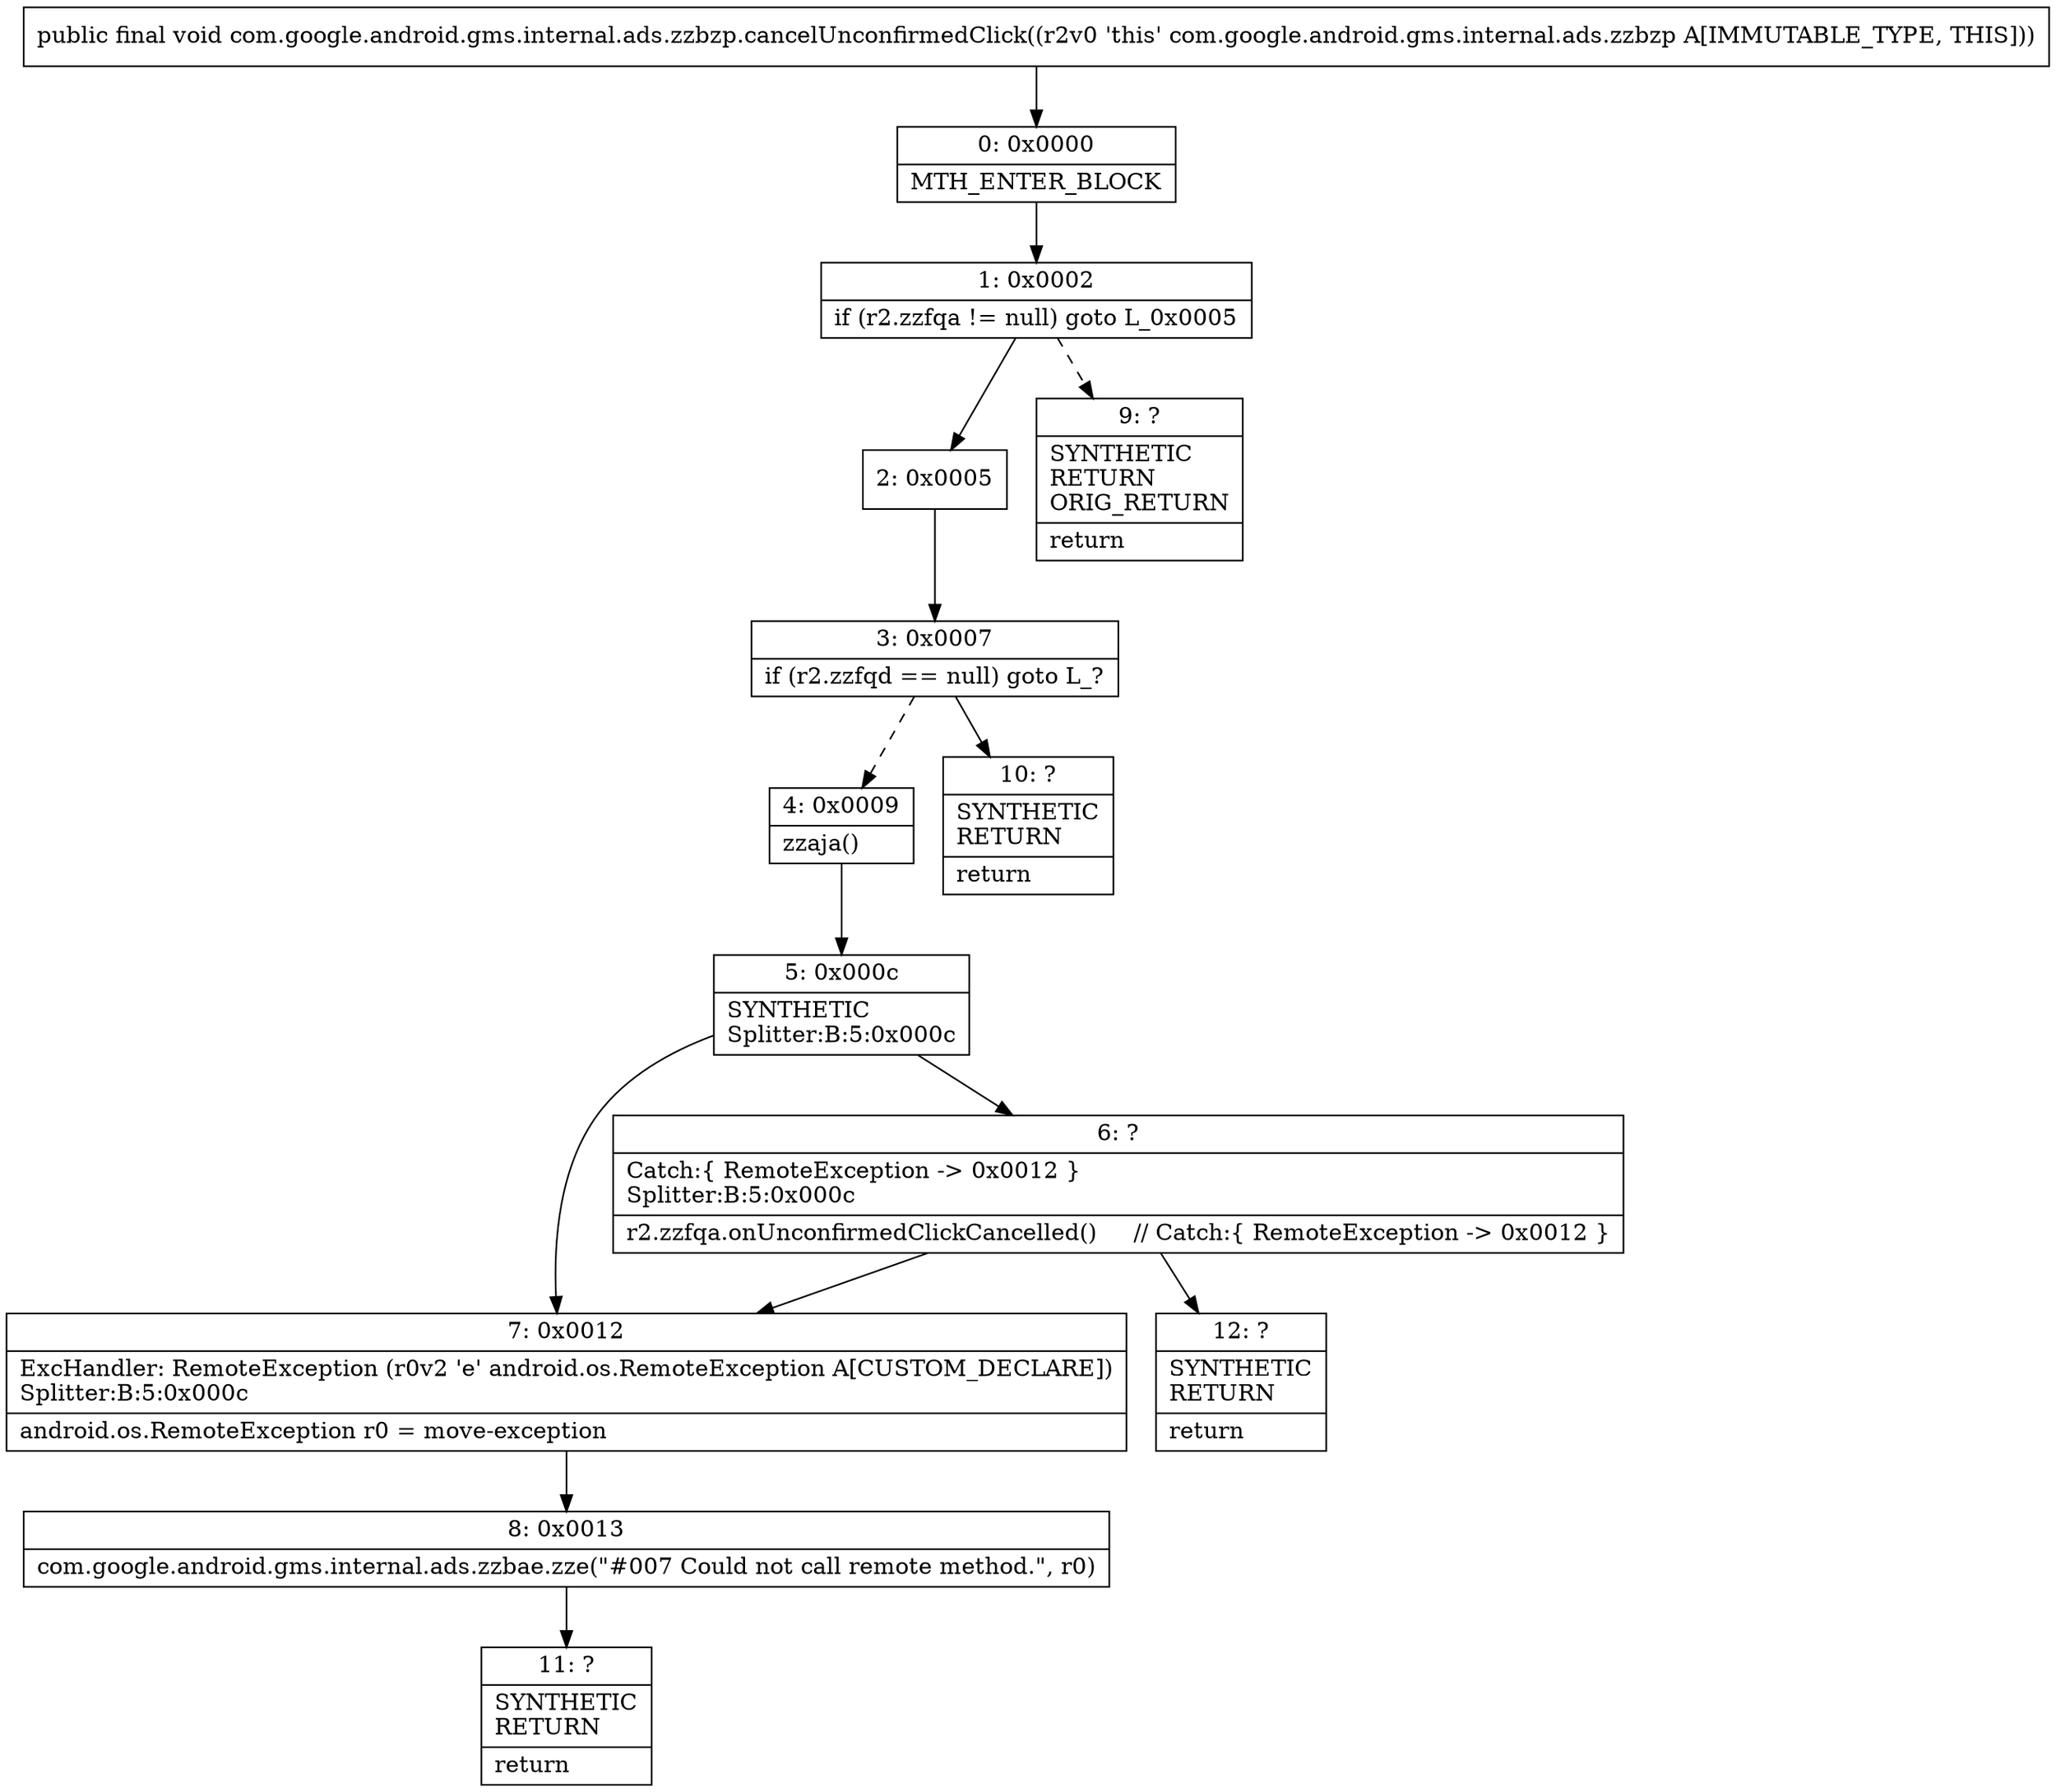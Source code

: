 digraph "CFG forcom.google.android.gms.internal.ads.zzbzp.cancelUnconfirmedClick()V" {
Node_0 [shape=record,label="{0\:\ 0x0000|MTH_ENTER_BLOCK\l}"];
Node_1 [shape=record,label="{1\:\ 0x0002|if (r2.zzfqa != null) goto L_0x0005\l}"];
Node_2 [shape=record,label="{2\:\ 0x0005}"];
Node_3 [shape=record,label="{3\:\ 0x0007|if (r2.zzfqd == null) goto L_?\l}"];
Node_4 [shape=record,label="{4\:\ 0x0009|zzaja()\l}"];
Node_5 [shape=record,label="{5\:\ 0x000c|SYNTHETIC\lSplitter:B:5:0x000c\l}"];
Node_6 [shape=record,label="{6\:\ ?|Catch:\{ RemoteException \-\> 0x0012 \}\lSplitter:B:5:0x000c\l|r2.zzfqa.onUnconfirmedClickCancelled()     \/\/ Catch:\{ RemoteException \-\> 0x0012 \}\l}"];
Node_7 [shape=record,label="{7\:\ 0x0012|ExcHandler: RemoteException (r0v2 'e' android.os.RemoteException A[CUSTOM_DECLARE])\lSplitter:B:5:0x000c\l|android.os.RemoteException r0 = move\-exception\l}"];
Node_8 [shape=record,label="{8\:\ 0x0013|com.google.android.gms.internal.ads.zzbae.zze(\"#007 Could not call remote method.\", r0)\l}"];
Node_9 [shape=record,label="{9\:\ ?|SYNTHETIC\lRETURN\lORIG_RETURN\l|return\l}"];
Node_10 [shape=record,label="{10\:\ ?|SYNTHETIC\lRETURN\l|return\l}"];
Node_11 [shape=record,label="{11\:\ ?|SYNTHETIC\lRETURN\l|return\l}"];
Node_12 [shape=record,label="{12\:\ ?|SYNTHETIC\lRETURN\l|return\l}"];
MethodNode[shape=record,label="{public final void com.google.android.gms.internal.ads.zzbzp.cancelUnconfirmedClick((r2v0 'this' com.google.android.gms.internal.ads.zzbzp A[IMMUTABLE_TYPE, THIS])) }"];
MethodNode -> Node_0;
Node_0 -> Node_1;
Node_1 -> Node_2;
Node_1 -> Node_9[style=dashed];
Node_2 -> Node_3;
Node_3 -> Node_4[style=dashed];
Node_3 -> Node_10;
Node_4 -> Node_5;
Node_5 -> Node_6;
Node_5 -> Node_7;
Node_6 -> Node_7;
Node_6 -> Node_12;
Node_7 -> Node_8;
Node_8 -> Node_11;
}

